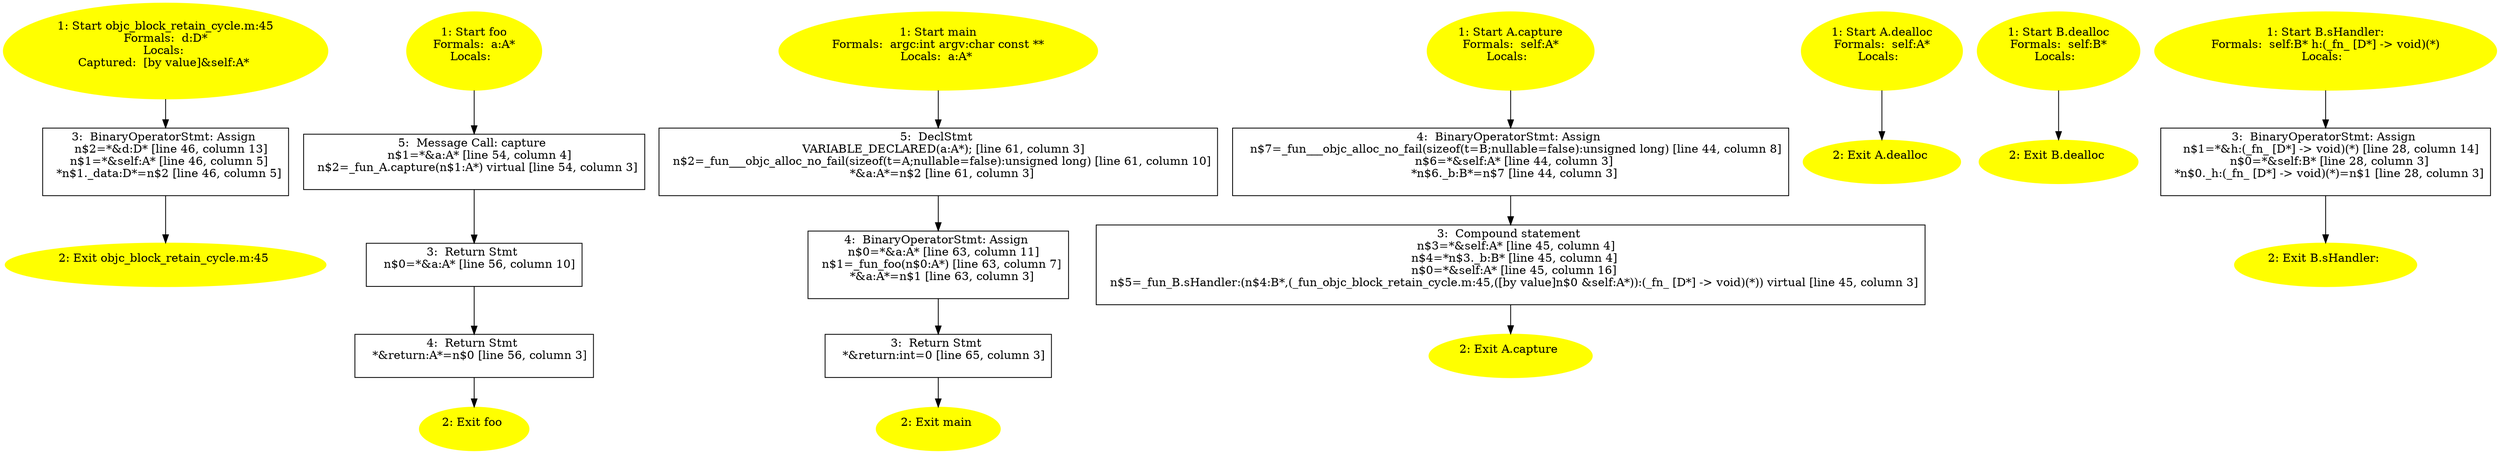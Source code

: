 /* @generated */
digraph cfg {
"objc_block_retain_cycle.m:45_226e.1528e2cfff3121fd_1" [label="1: Start objc_block_retain_cycle.m:45\nFormals:  d:D*\nLocals: \nCaptured:  [by value]&self:A* \n  " color=yellow style=filled]
	

	 "objc_block_retain_cycle.m:45_226e.1528e2cfff3121fd_1" -> "objc_block_retain_cycle.m:45_226e.1528e2cfff3121fd_3" ;
"objc_block_retain_cycle.m:45_226e.1528e2cfff3121fd_2" [label="2: Exit objc_block_retain_cycle.m:45 \n  " color=yellow style=filled]
	

"objc_block_retain_cycle.m:45_226e.1528e2cfff3121fd_3" [label="3:  BinaryOperatorStmt: Assign \n   n$2=*&d:D* [line 46, column 13]\n  n$1=*&self:A* [line 46, column 5]\n  *n$1._data:D*=n$2 [line 46, column 5]\n " shape="box"]
	

	 "objc_block_retain_cycle.m:45_226e.1528e2cfff3121fd_3" -> "objc_block_retain_cycle.m:45_226e.1528e2cfff3121fd_2" ;
"foo.acbd18db4cc2f85c_1" [label="1: Start foo\nFormals:  a:A*\nLocals:  \n  " color=yellow style=filled]
	

	 "foo.acbd18db4cc2f85c_1" -> "foo.acbd18db4cc2f85c_5" ;
"foo.acbd18db4cc2f85c_2" [label="2: Exit foo \n  " color=yellow style=filled]
	

"foo.acbd18db4cc2f85c_3" [label="3:  Return Stmt \n   n$0=*&a:A* [line 56, column 10]\n " shape="box"]
	

	 "foo.acbd18db4cc2f85c_3" -> "foo.acbd18db4cc2f85c_4" ;
"foo.acbd18db4cc2f85c_4" [label="4:  Return Stmt \n   *&return:A*=n$0 [line 56, column 3]\n " shape="box"]
	

	 "foo.acbd18db4cc2f85c_4" -> "foo.acbd18db4cc2f85c_2" ;
"foo.acbd18db4cc2f85c_5" [label="5:  Message Call: capture \n   n$1=*&a:A* [line 54, column 4]\n  n$2=_fun_A.capture(n$1:A*) virtual [line 54, column 3]\n " shape="box"]
	

	 "foo.acbd18db4cc2f85c_5" -> "foo.acbd18db4cc2f85c_3" ;
"main.fad58de7366495db_1" [label="1: Start main\nFormals:  argc:int argv:char const **\nLocals:  a:A* \n  " color=yellow style=filled]
	

	 "main.fad58de7366495db_1" -> "main.fad58de7366495db_5" ;
"main.fad58de7366495db_2" [label="2: Exit main \n  " color=yellow style=filled]
	

"main.fad58de7366495db_3" [label="3:  Return Stmt \n   *&return:int=0 [line 65, column 3]\n " shape="box"]
	

	 "main.fad58de7366495db_3" -> "main.fad58de7366495db_2" ;
"main.fad58de7366495db_4" [label="4:  BinaryOperatorStmt: Assign \n   n$0=*&a:A* [line 63, column 11]\n  n$1=_fun_foo(n$0:A*) [line 63, column 7]\n  *&a:A*=n$1 [line 63, column 3]\n " shape="box"]
	

	 "main.fad58de7366495db_4" -> "main.fad58de7366495db_3" ;
"main.fad58de7366495db_5" [label="5:  DeclStmt \n   VARIABLE_DECLARED(a:A*); [line 61, column 3]\n  n$2=_fun___objc_alloc_no_fail(sizeof(t=A;nullable=false):unsigned long) [line 61, column 10]\n  *&a:A*=n$2 [line 61, column 3]\n " shape="box"]
	

	 "main.fad58de7366495db_5" -> "main.fad58de7366495db_4" ;
"capture#A#[instance].ca0ec9307f9d5110_1" [label="1: Start A.capture\nFormals:  self:A*\nLocals:  \n  " color=yellow style=filled]
	

	 "capture#A#[instance].ca0ec9307f9d5110_1" -> "capture#A#[instance].ca0ec9307f9d5110_4" ;
"capture#A#[instance].ca0ec9307f9d5110_2" [label="2: Exit A.capture \n  " color=yellow style=filled]
	

"capture#A#[instance].ca0ec9307f9d5110_3" [label="3:  Compound statement \n   n$3=*&self:A* [line 45, column 4]\n  n$4=*n$3._b:B* [line 45, column 4]\n  n$0=*&self:A* [line 45, column 16]\n  n$5=_fun_B.sHandler:(n$4:B*,(_fun_objc_block_retain_cycle.m:45,([by value]n$0 &self:A*)):(_fn_ [D*] -> void)(*)) virtual [line 45, column 3]\n " shape="box"]
	

	 "capture#A#[instance].ca0ec9307f9d5110_3" -> "capture#A#[instance].ca0ec9307f9d5110_2" ;
"capture#A#[instance].ca0ec9307f9d5110_4" [label="4:  BinaryOperatorStmt: Assign \n   n$7=_fun___objc_alloc_no_fail(sizeof(t=B;nullable=false):unsigned long) [line 44, column 8]\n  n$6=*&self:A* [line 44, column 3]\n  *n$6._b:B*=n$7 [line 44, column 3]\n " shape="box"]
	

	 "capture#A#[instance].ca0ec9307f9d5110_4" -> "capture#A#[instance].ca0ec9307f9d5110_3" ;
"dealloc#A#[instance].cb1004dc8428c0dc_1" [label="1: Start A.dealloc\nFormals:  self:A*\nLocals:  \n  " color=yellow style=filled]
	

	 "dealloc#A#[instance].cb1004dc8428c0dc_1" -> "dealloc#A#[instance].cb1004dc8428c0dc_2" ;
"dealloc#A#[instance].cb1004dc8428c0dc_2" [label="2: Exit A.dealloc \n  " color=yellow style=filled]
	

"dealloc#B#[instance].62d516b6d74de70c_1" [label="1: Start B.dealloc\nFormals:  self:B*\nLocals:  \n  " color=yellow style=filled]
	

	 "dealloc#B#[instance].62d516b6d74de70c_1" -> "dealloc#B#[instance].62d516b6d74de70c_2" ;
"dealloc#B#[instance].62d516b6d74de70c_2" [label="2: Exit B.dealloc \n  " color=yellow style=filled]
	

"sHandler:#B#[instance].2c9d8ca3b6059922_1" [label="1: Start B.sHandler:\nFormals:  self:B* h:(_fn_ [D*] -> void)(*)\nLocals:  \n  " color=yellow style=filled]
	

	 "sHandler:#B#[instance].2c9d8ca3b6059922_1" -> "sHandler:#B#[instance].2c9d8ca3b6059922_3" ;
"sHandler:#B#[instance].2c9d8ca3b6059922_2" [label="2: Exit B.sHandler: \n  " color=yellow style=filled]
	

"sHandler:#B#[instance].2c9d8ca3b6059922_3" [label="3:  BinaryOperatorStmt: Assign \n   n$1=*&h:(_fn_ [D*] -> void)(*) [line 28, column 14]\n  n$0=*&self:B* [line 28, column 3]\n  *n$0._h:(_fn_ [D*] -> void)(*)=n$1 [line 28, column 3]\n " shape="box"]
	

	 "sHandler:#B#[instance].2c9d8ca3b6059922_3" -> "sHandler:#B#[instance].2c9d8ca3b6059922_2" ;
}
